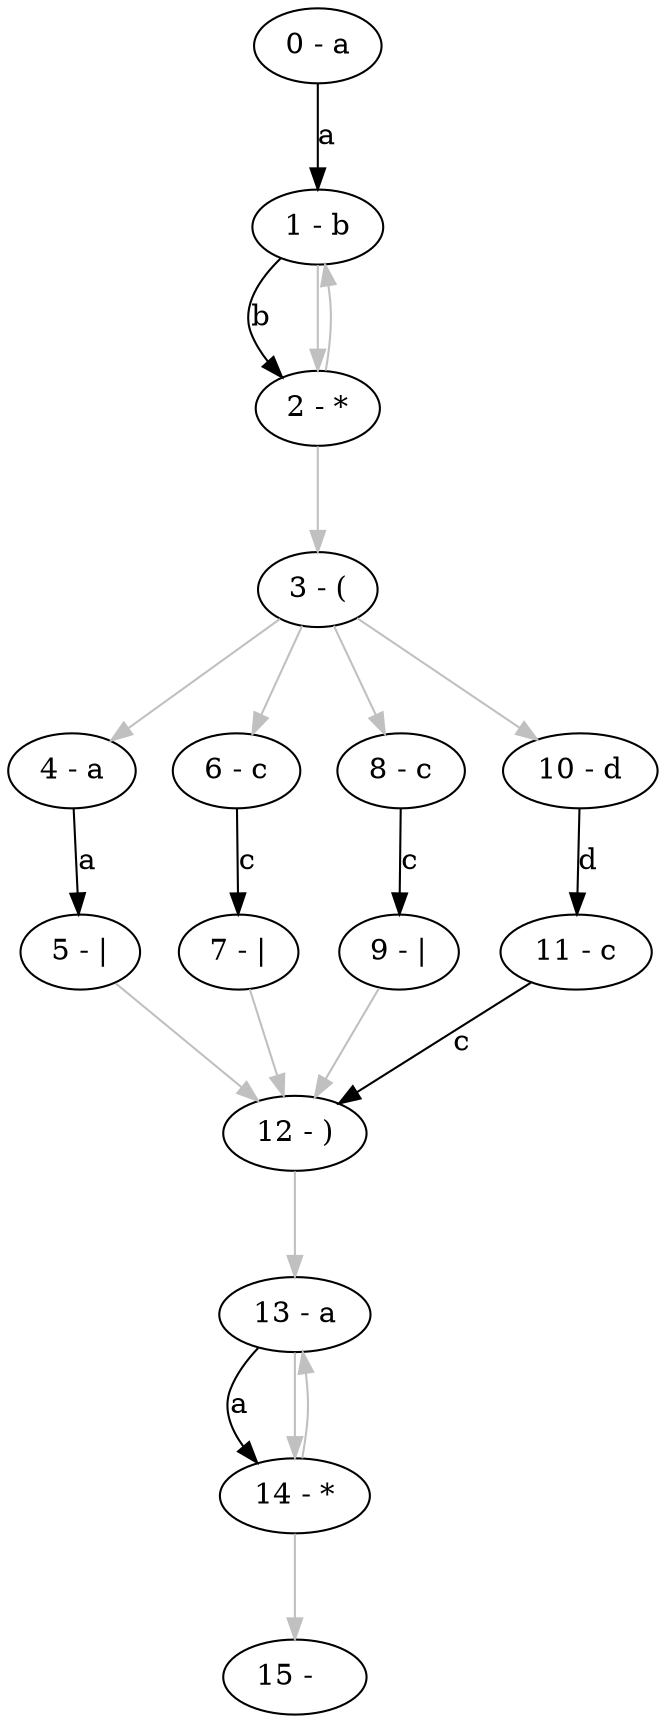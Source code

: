 digraph foo {
	"0 - a" -> "1 - b" [label="a"];
	"1 - b" -> "2 - *" [label="b"];
	"1 - b" -> "2 - *" [label=" "; color=grey];
	"2 - *" -> "3 - (" [label=" "; color=grey];
	"2 - *" -> "1 - b" [label=" "; color=grey];
	"3 - (" -> "4 - a" [label=" "; color=grey];
	"3 - (" -> "6 - c" [label=" "; color=grey];
	"3 - (" -> "8 - c" [label=" "; color=grey];
	"3 - (" -> "10 - d" [label=" "; color=grey];
	"4 - a" -> "5 - |" [label="a"];
	"5 - |" -> "12 - )" [label=" "; color=grey];
	"6 - c" -> "7 - |" [label="c"];
	"7 - |" -> "12 - )" [label=" "; color=grey];
	"8 - c" -> "9 - |" [label="c"];
	"9 - |" -> "12 - )" [label=" "; color=grey];
	"10 - d" -> "11 - c" [label="d"];
	"11 - c" -> "12 - )" [label="c"];
	"12 - )" -> "13 - a" [label=" "; color=grey];
	"13 - a" -> "14 - *" [label="a"];
	"13 - a" -> "14 - *" [label=" "; color=grey];
	"14 - *" -> "15 -  " [label=" "; color=grey];
	"14 - *" -> "13 - a" [label=" "; color=grey];
}
